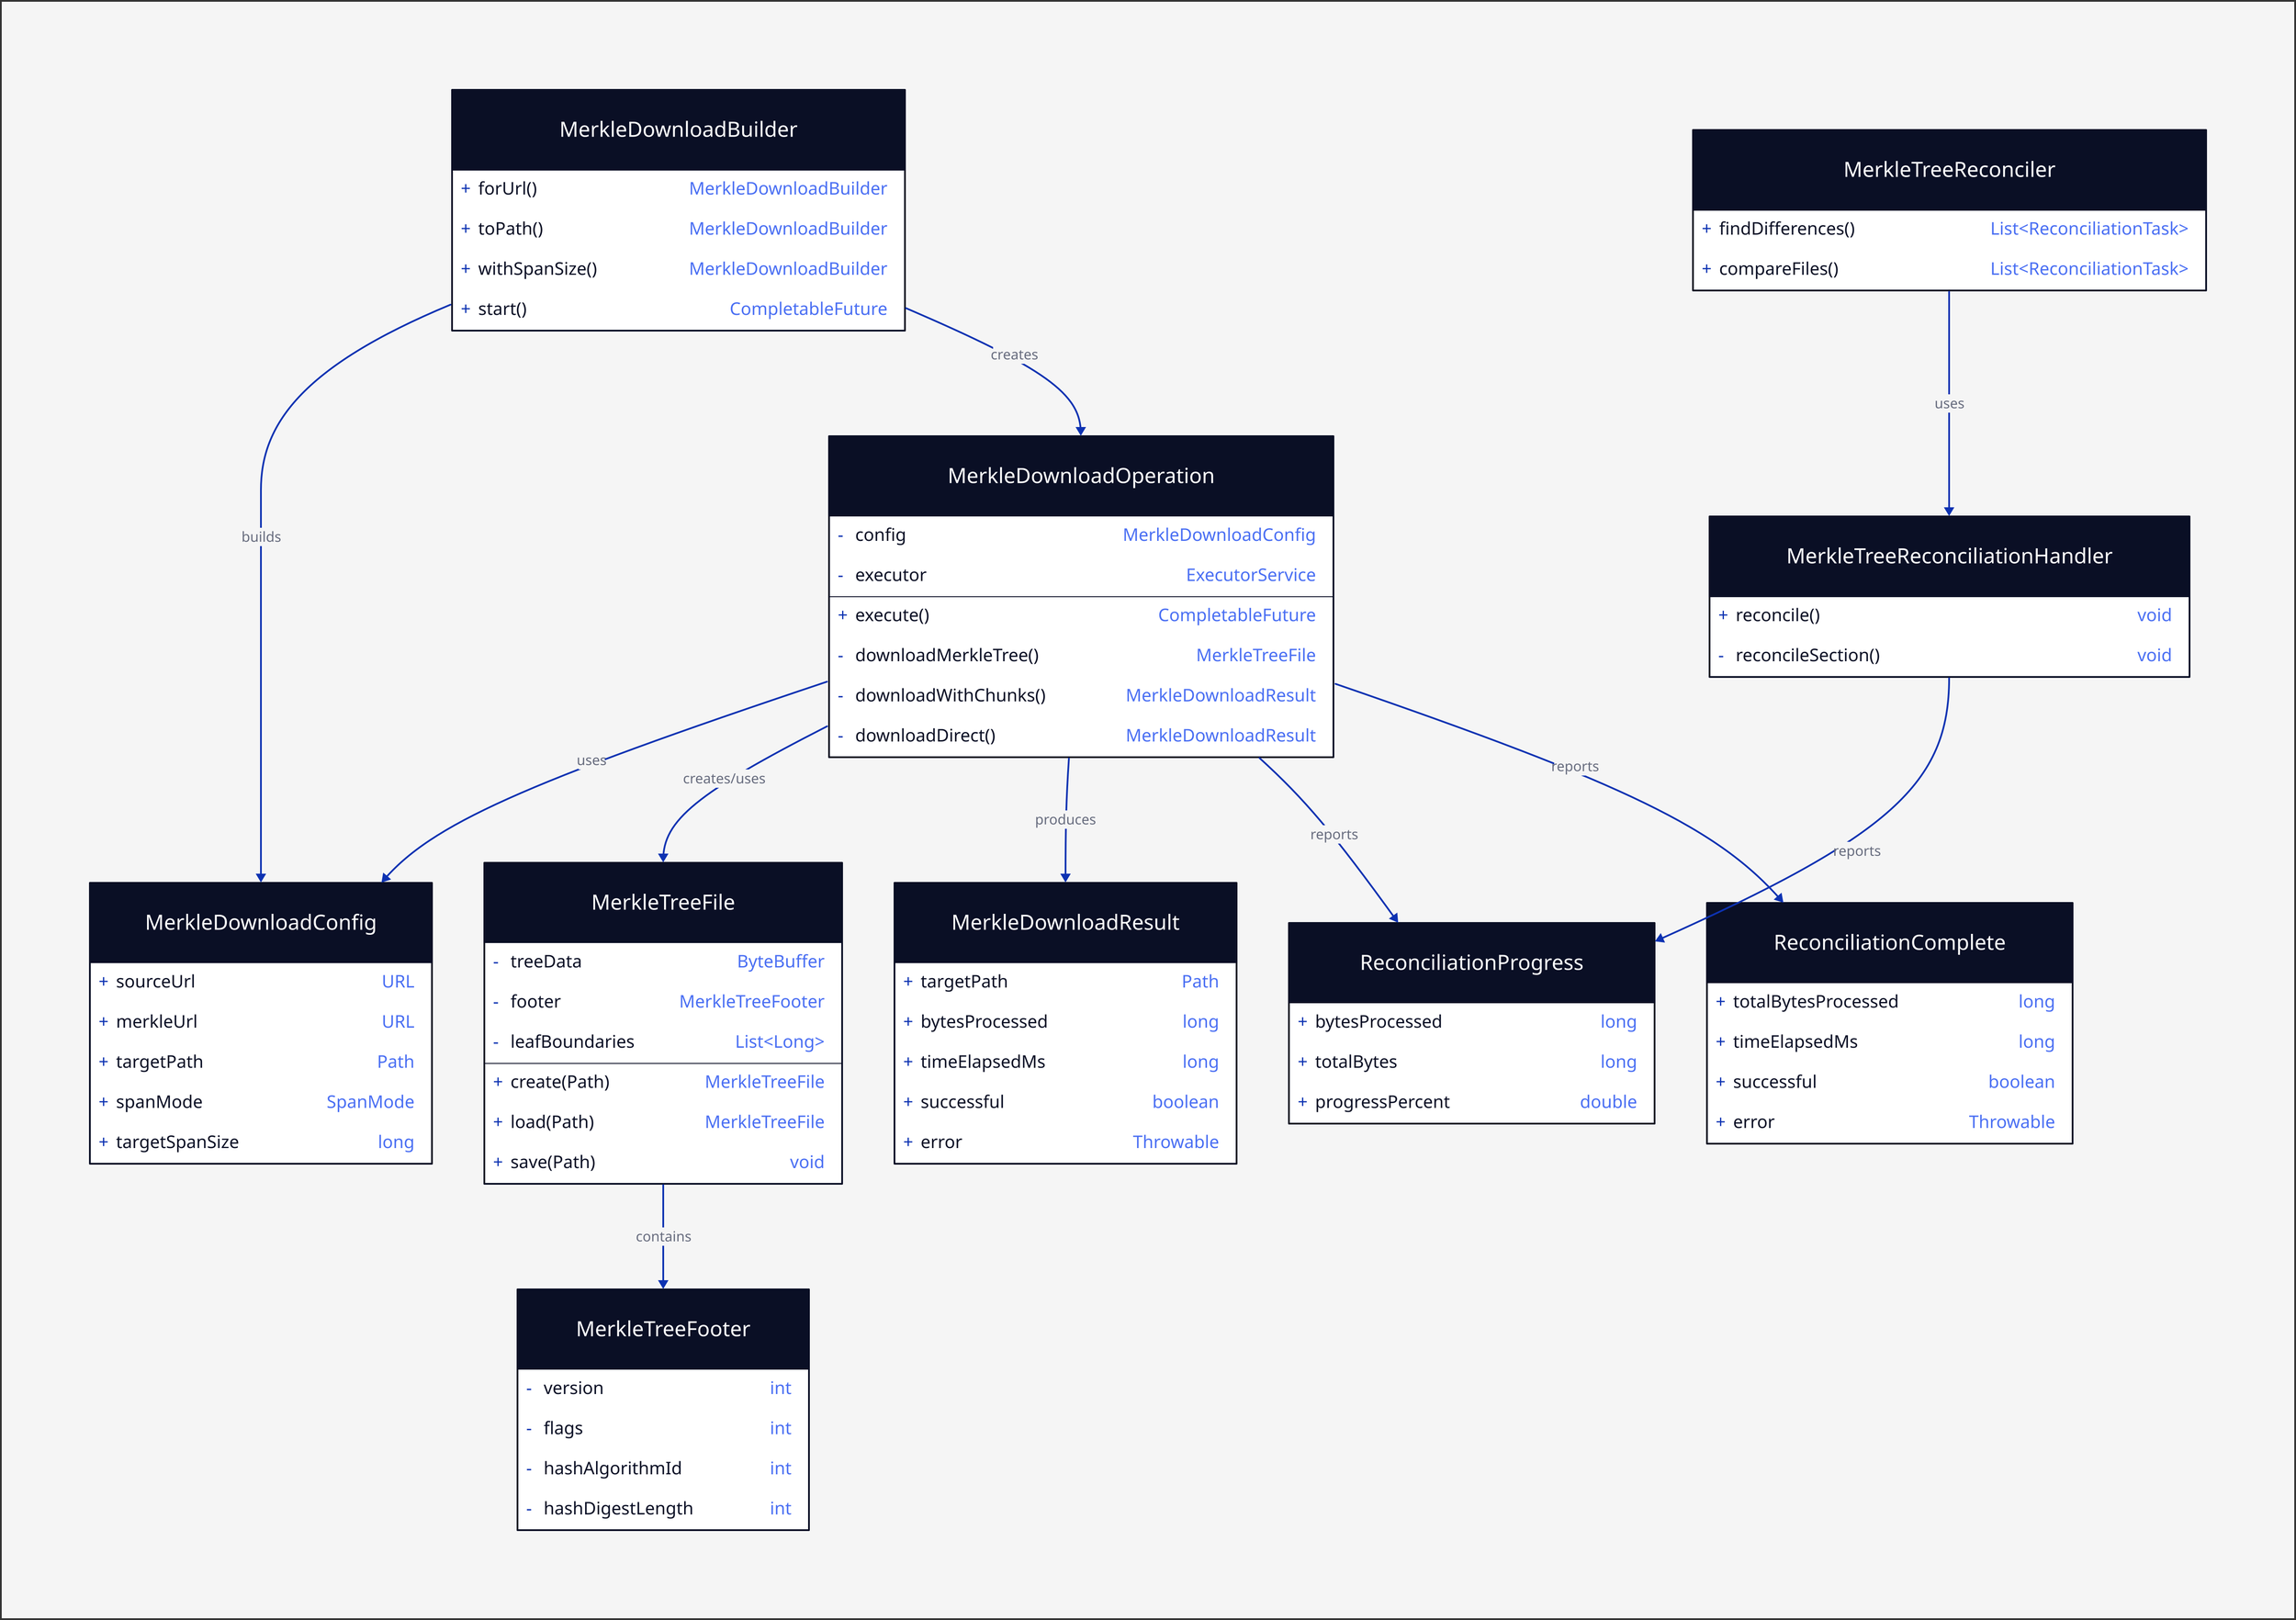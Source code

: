 # Core Merkle Tree Classes
MerkleTreeFile: {
  shape: class
  
  -treeData: ByteBuffer
  -footer: MerkleTreeFooter
  -leafBoundaries: List<Long>
  
  +create(Path): MerkleTreeFile
  +load(Path): MerkleTreeFile
  +save(Path): void
}

MerkleTreeFooter: {
  shape: class
  
  -version: int
  -flags: int
  -hashAlgorithmId: int
  -hashDigestLength: int
}

MerkleTreeReconciler: {
  shape: class
  
  +findDifferences(): List<ReconciliationTask>
  +compareFiles(): List<ReconciliationTask>
}

MerkleTreeReconciliationHandler: {
  shape: class
  
  +reconcile(): void
  -reconcileSection(): void
}

# Download Related Classes
MerkleDownloadBuilder: {
  shape: class
  
  +forUrl(): MerkleDownloadBuilder
  +toPath(): MerkleDownloadBuilder
  +withSpanSize(): MerkleDownloadBuilder
  +start(): CompletableFuture
}

MerkleDownloadOperation: {
  shape: class
  
  -config: MerkleDownloadConfig
  -executor: ExecutorService
  
  +execute(): CompletableFuture
  -downloadMerkleTree(): MerkleTreeFile
  -downloadWithChunks(): MerkleDownloadResult
  -downloadDirect(): MerkleDownloadResult
}

MerkleDownloadConfig: {
  shape: class
  
  +sourceUrl: URL
  +merkleUrl: URL
  +targetPath: Path
  +spanMode: SpanMode
  +targetSpanSize: long
}

# Result & Progress Classes
MerkleDownloadResult: {
  shape: class
  
  +targetPath: Path
  +bytesProcessed: long
  +timeElapsedMs: long
  +successful: boolean
  +error: Throwable
}

ReconciliationProgress: {
  shape: class
  
  +bytesProcessed: long
  +totalBytes: long
  +progressPercent: double
}

ReconciliationComplete: {
  shape: class
  
  +totalBytesProcessed: long
  +timeElapsedMs: long
  +successful: boolean
  +error: Throwable
}

# Relationships
MerkleTreeFile -> MerkleTreeFooter: contains
MerkleDownloadOperation -> MerkleDownloadConfig: uses
MerkleDownloadOperation -> MerkleTreeFile: creates/uses
MerkleDownloadBuilder -> MerkleDownloadConfig: builds
MerkleDownloadBuilder -> MerkleDownloadOperation: creates
MerkleDownloadOperation -> MerkleDownloadResult: produces
MerkleDownloadOperation -> ReconciliationProgress: reports
MerkleDownloadOperation -> ReconciliationComplete: reports
MerkleTreeReconciler -> MerkleTreeReconciliationHandler: uses
MerkleTreeReconciliationHandler -> ReconciliationProgress: reports

# Style
style: {
  fill: "#f5f5f5"
  stroke: "#333333"
  font-size: 14
  stroke-width: 2
}

classes: {
  style: {
    fill: "#ffffff"
    stroke: "#000000"
    stroke-width: 1
  }
}